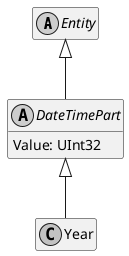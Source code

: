 ﻿@startuml
skinparam monochrome true
hide empty members

abstract class Entity {
}

Entity <|-- DateTimePart

abstract class DateTimePart {
    Value: UInt32
}

DateTimePart <|-- Year

class Year {
}

@enduml
